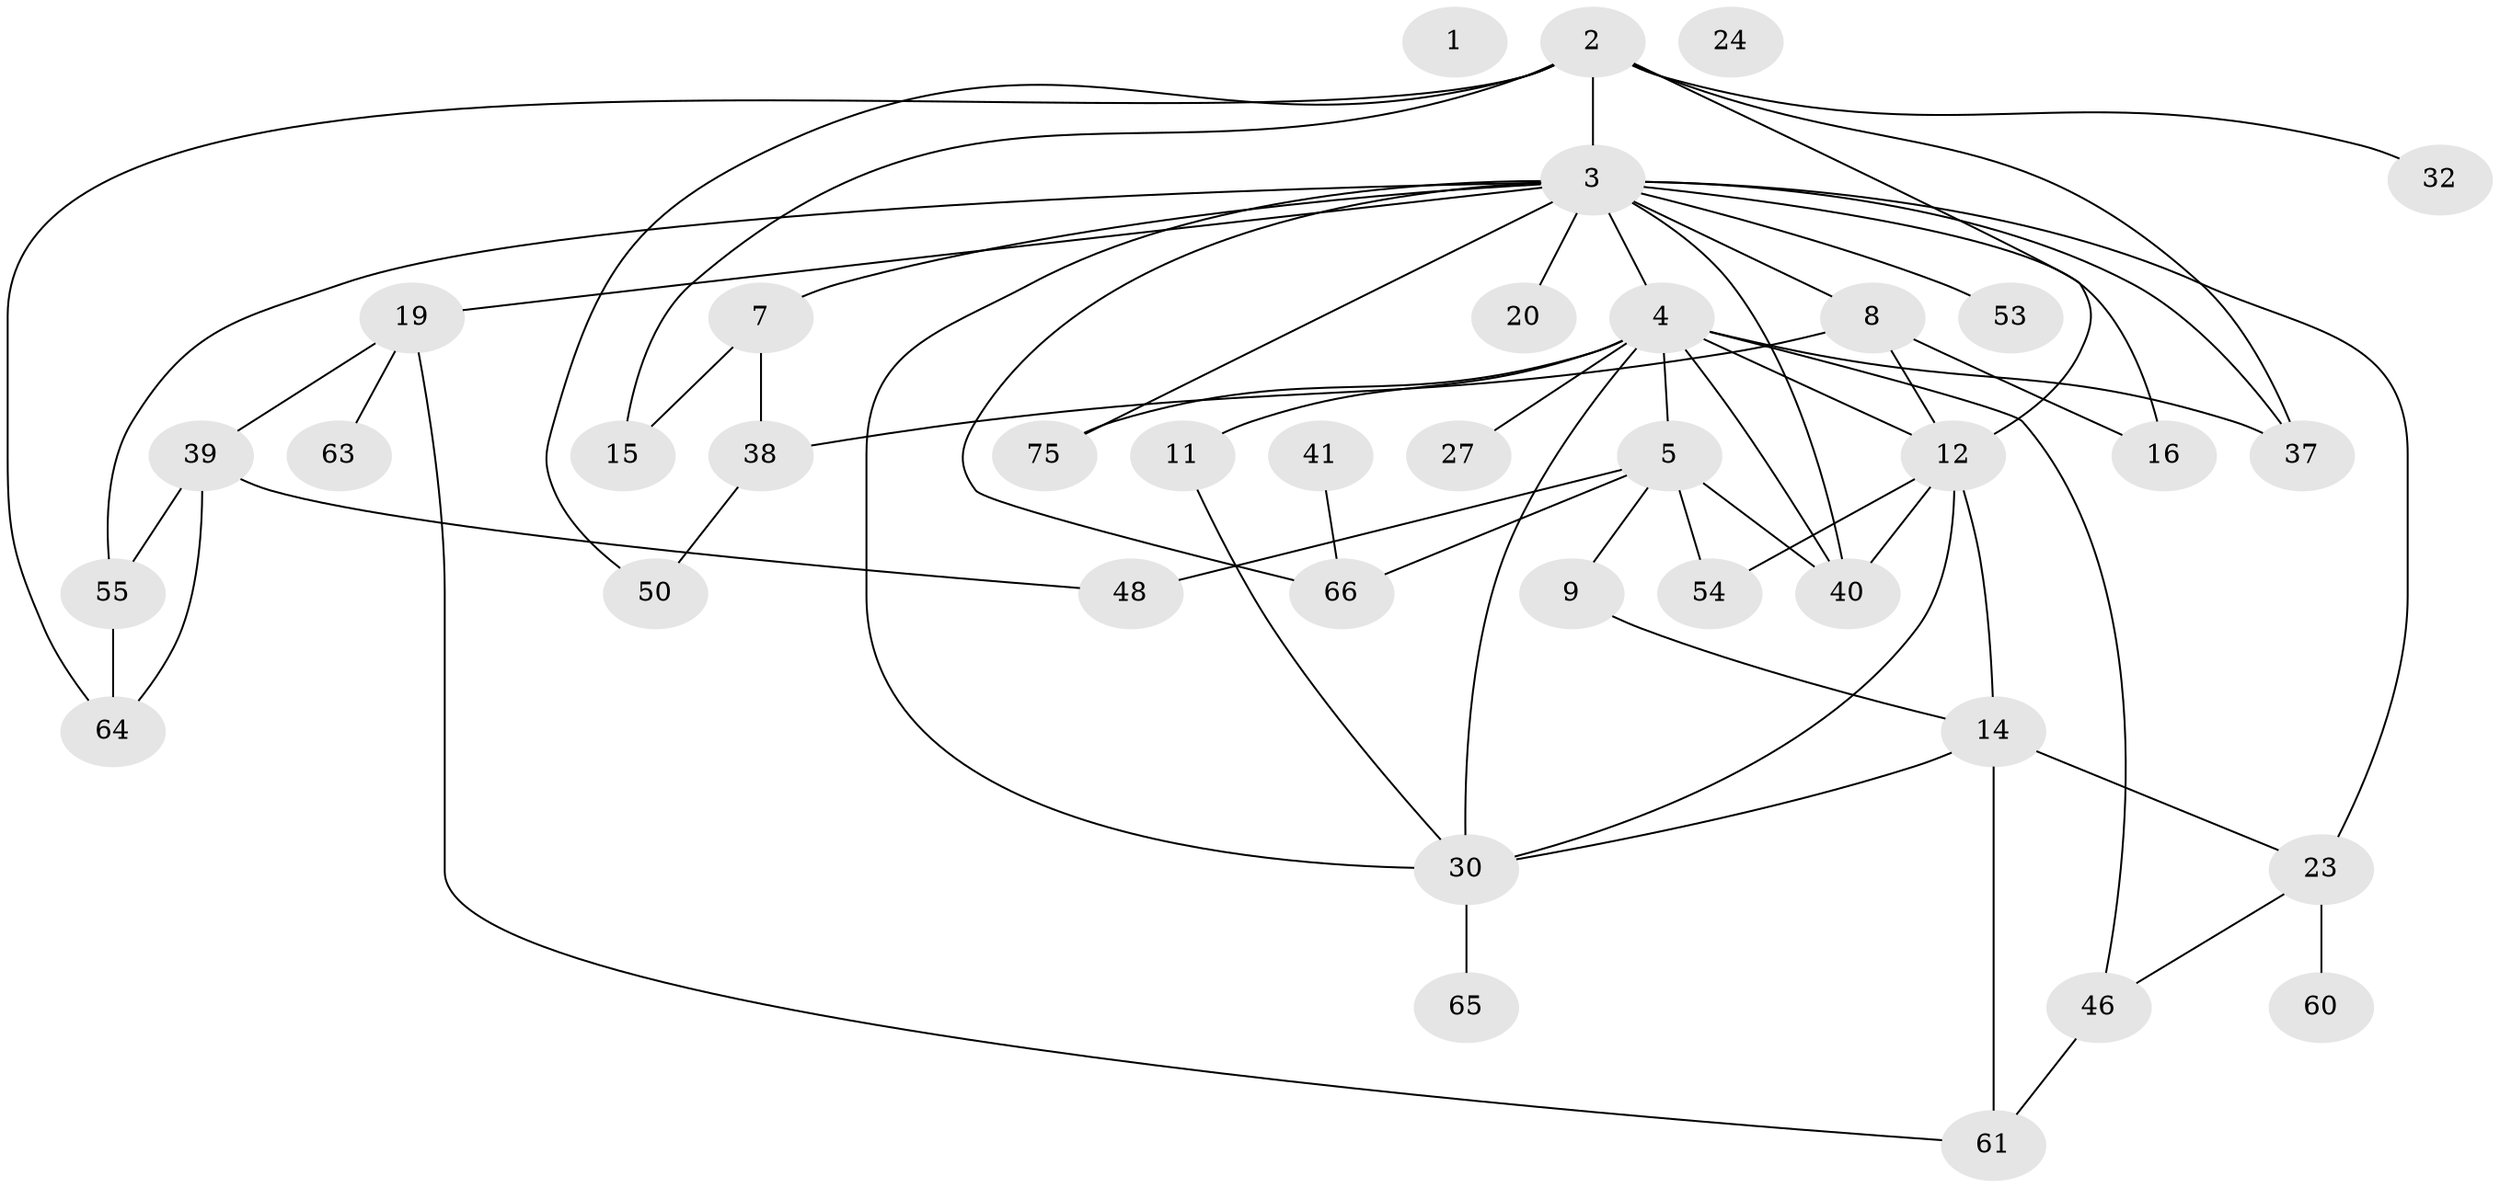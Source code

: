 // original degree distribution, {0: 0.02631578947368421, 3: 0.2894736842105263, 5: 0.10526315789473684, 4: 0.13157894736842105, 2: 0.2631578947368421, 8: 0.013157894736842105, 1: 0.14473684210526316, 6: 0.013157894736842105, 7: 0.013157894736842105}
// Generated by graph-tools (version 1.1) at 2025/13/03/09/25 04:13:01]
// undirected, 38 vertices, 62 edges
graph export_dot {
graph [start="1"]
  node [color=gray90,style=filled];
  1;
  2 [super="+36+44+71"];
  3 [super="+18+26+56+67+74"];
  4 [super="+13+22+68"];
  5 [super="+6+34+42+62"];
  7 [super="+35+57"];
  8 [super="+10+17+52"];
  9 [super="+21"];
  11 [super="+25"];
  12 [super="+28+29"];
  14 [super="+47+73"];
  15 [super="+31"];
  16;
  19 [super="+76"];
  20;
  23 [super="+43"];
  24;
  27;
  30 [super="+59"];
  32 [super="+33"];
  37;
  38 [super="+70"];
  39 [super="+45+51+58"];
  40 [super="+72"];
  41 [super="+49"];
  46 [super="+69"];
  48;
  50;
  53;
  54;
  55;
  60;
  61;
  63;
  64;
  65;
  66;
  75;
  2 -- 64;
  2 -- 37;
  2 -- 50;
  2 -- 12;
  2 -- 15;
  2 -- 3;
  2 -- 32;
  3 -- 37;
  3 -- 40 [weight=2];
  3 -- 16;
  3 -- 23 [weight=2];
  3 -- 20;
  3 -- 55;
  3 -- 30;
  3 -- 66;
  3 -- 53;
  3 -- 75 [weight=2];
  3 -- 19 [weight=2];
  3 -- 4;
  3 -- 7;
  3 -- 8;
  4 -- 30;
  4 -- 27;
  4 -- 75;
  4 -- 11 [weight=2];
  4 -- 12;
  4 -- 37;
  4 -- 5 [weight=2];
  4 -- 40;
  4 -- 46;
  5 -- 48 [weight=2];
  5 -- 66;
  5 -- 54;
  5 -- 9 [weight=2];
  5 -- 40;
  7 -- 15;
  7 -- 38;
  8 -- 16;
  8 -- 38;
  8 -- 12;
  9 -- 14 [weight=2];
  11 -- 30;
  12 -- 54;
  12 -- 14;
  12 -- 30;
  12 -- 40;
  14 -- 23;
  14 -- 61;
  14 -- 30;
  19 -- 61;
  19 -- 63;
  19 -- 39;
  23 -- 60;
  23 -- 46;
  30 -- 65;
  38 -- 50;
  39 -- 48;
  39 -- 55;
  39 -- 64;
  41 -- 66;
  46 -- 61;
  55 -- 64;
}
